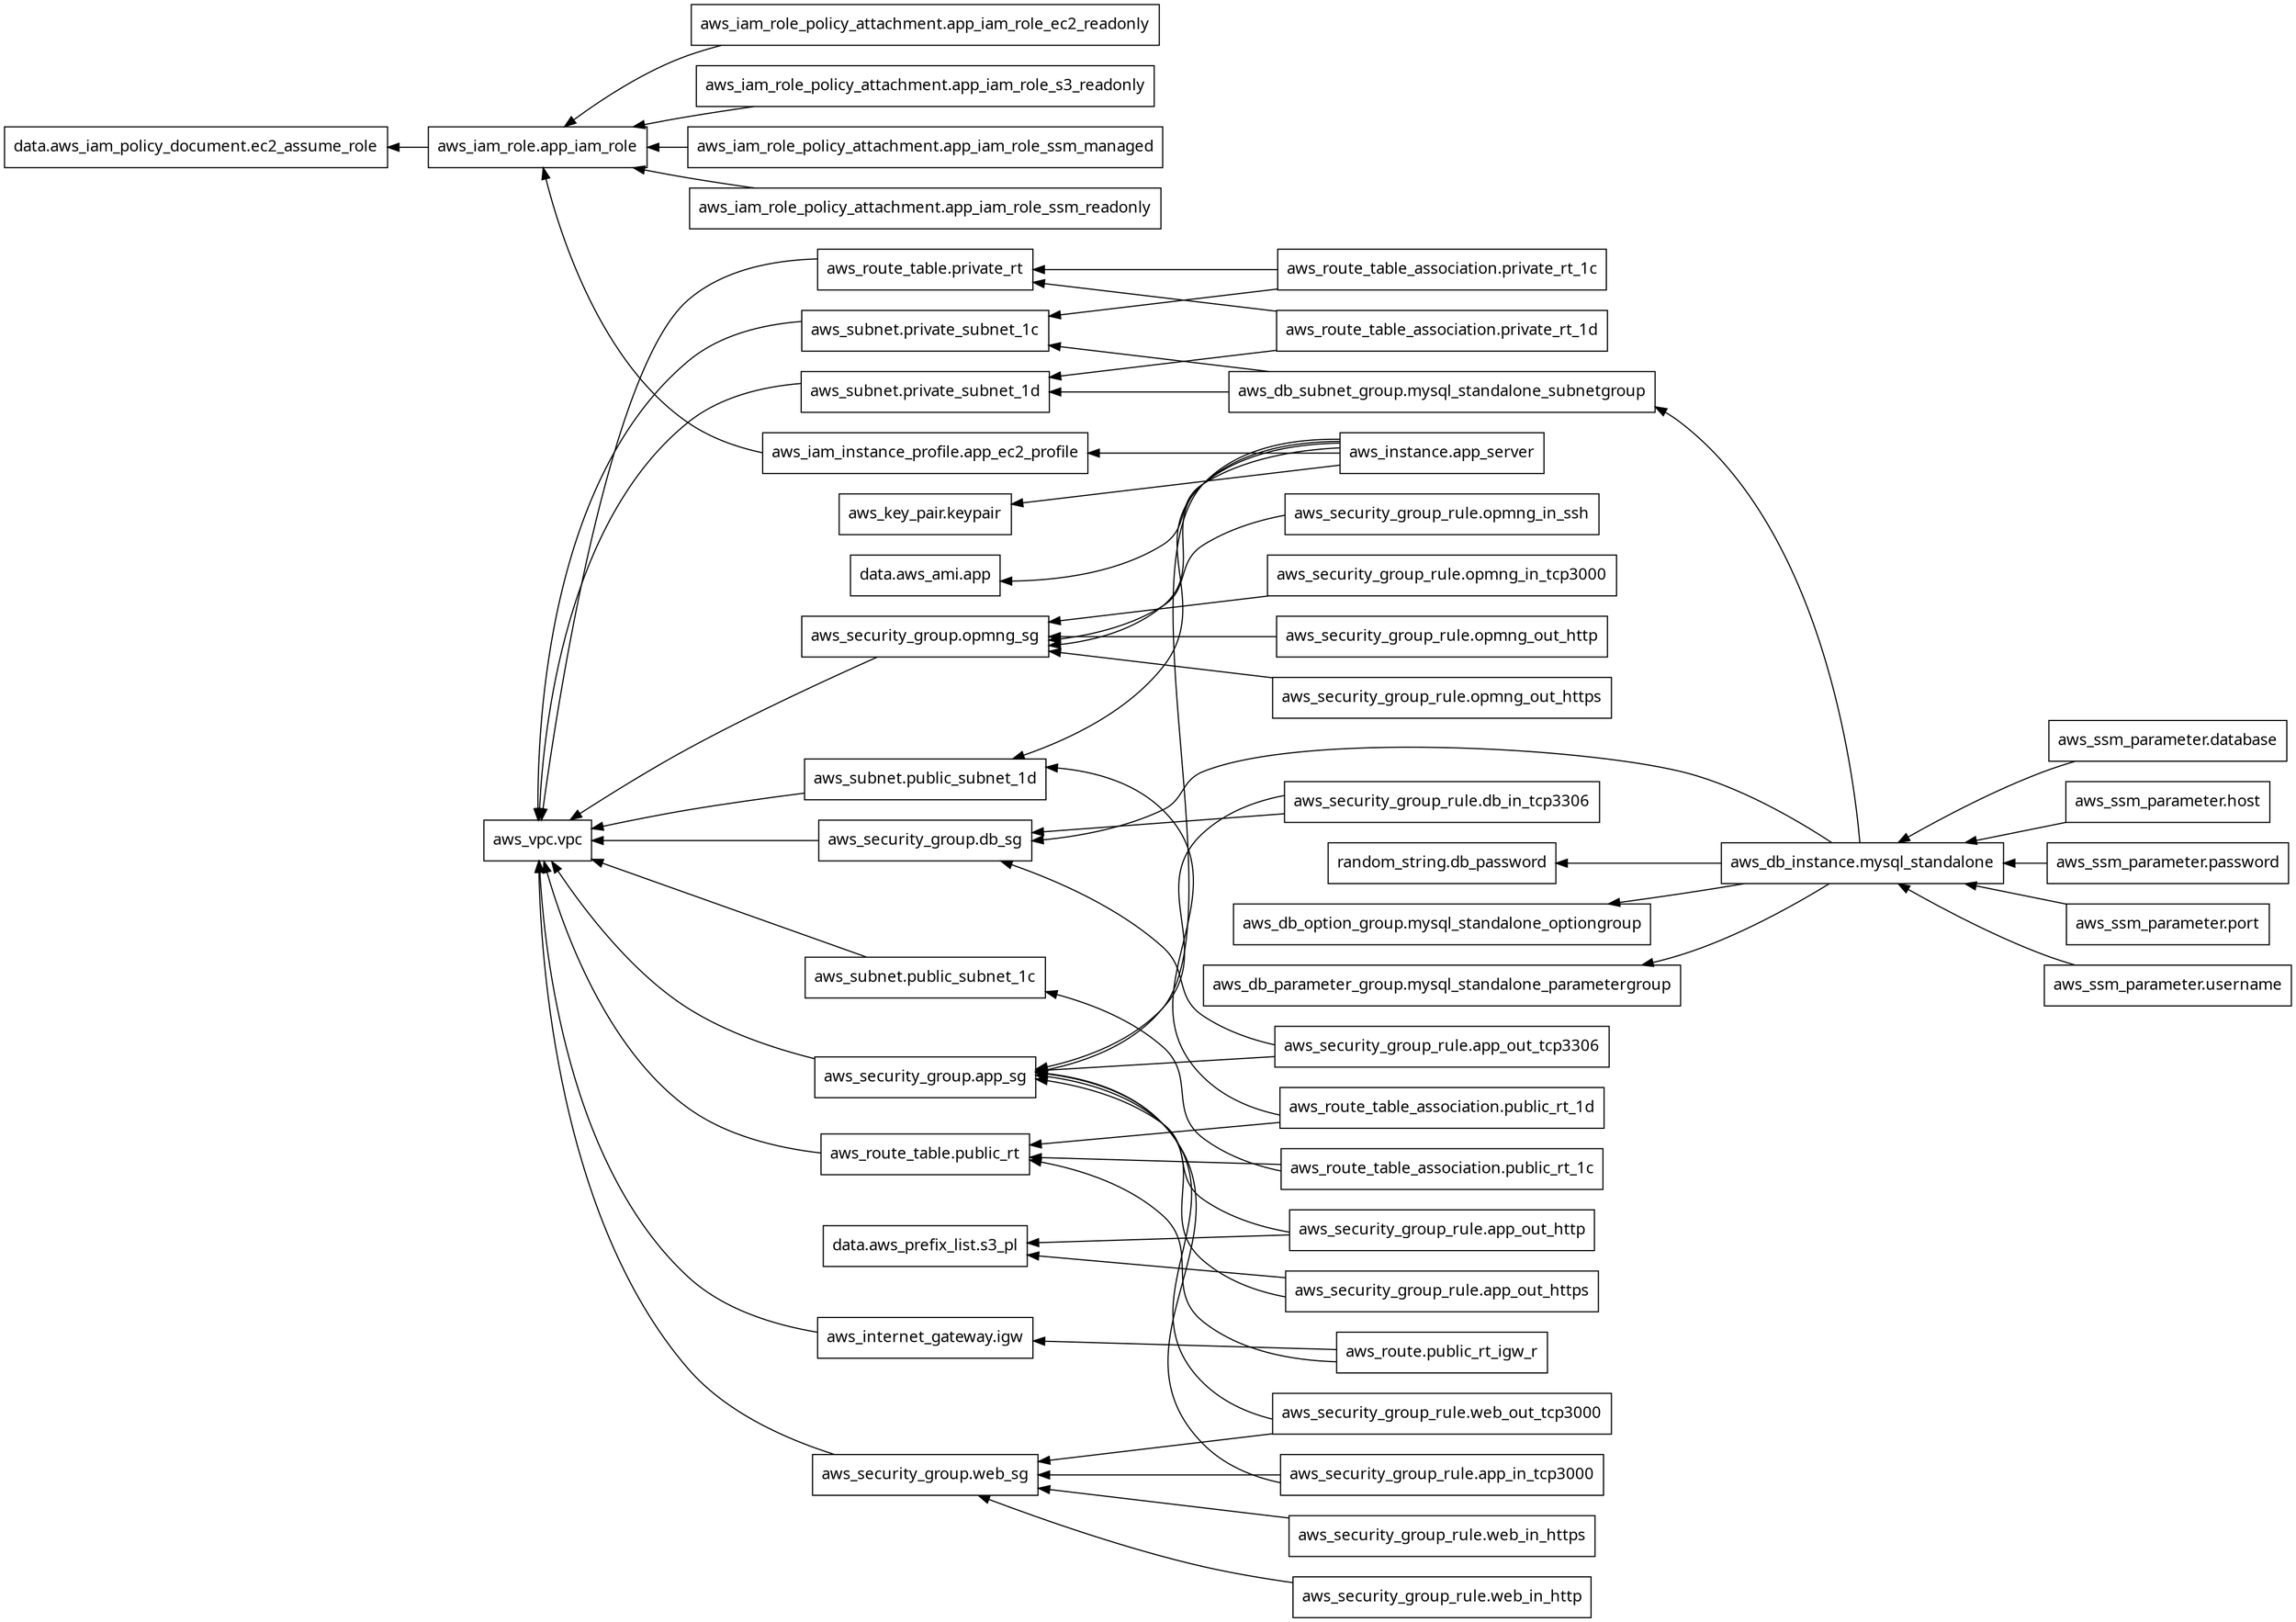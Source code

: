 digraph G {
  rankdir = "RL";
  node [shape = rect, fontname = "sans-serif"];
  "data.aws_ami.app" [label="data.aws_ami.app"];
  "data.aws_iam_policy_document.ec2_assume_role" [label="data.aws_iam_policy_document.ec2_assume_role"];
  "data.aws_prefix_list.s3_pl" [label="data.aws_prefix_list.s3_pl"];
  "aws_db_instance.mysql_standalone" [label="aws_db_instance.mysql_standalone"];
  "aws_db_option_group.mysql_standalone_optiongroup" [label="aws_db_option_group.mysql_standalone_optiongroup"];
  "aws_db_parameter_group.mysql_standalone_parametergroup" [label="aws_db_parameter_group.mysql_standalone_parametergroup"];
  "aws_db_subnet_group.mysql_standalone_subnetgroup" [label="aws_db_subnet_group.mysql_standalone_subnetgroup"];
  "aws_iam_instance_profile.app_ec2_profile" [label="aws_iam_instance_profile.app_ec2_profile"];
  "aws_iam_role.app_iam_role" [label="aws_iam_role.app_iam_role"];
  "aws_iam_role_policy_attachment.app_iam_role_ec2_readonly" [label="aws_iam_role_policy_attachment.app_iam_role_ec2_readonly"];
  "aws_iam_role_policy_attachment.app_iam_role_s3_readonly" [label="aws_iam_role_policy_attachment.app_iam_role_s3_readonly"];
  "aws_iam_role_policy_attachment.app_iam_role_ssm_managed" [label="aws_iam_role_policy_attachment.app_iam_role_ssm_managed"];
  "aws_iam_role_policy_attachment.app_iam_role_ssm_readonly" [label="aws_iam_role_policy_attachment.app_iam_role_ssm_readonly"];
  "aws_instance.app_server" [label="aws_instance.app_server"];
  "aws_internet_gateway.igw" [label="aws_internet_gateway.igw"];
  "aws_key_pair.keypair" [label="aws_key_pair.keypair"];
  "aws_route.public_rt_igw_r" [label="aws_route.public_rt_igw_r"];
  "aws_route_table.private_rt" [label="aws_route_table.private_rt"];
  "aws_route_table.public_rt" [label="aws_route_table.public_rt"];
  "aws_route_table_association.private_rt_1c" [label="aws_route_table_association.private_rt_1c"];
  "aws_route_table_association.private_rt_1d" [label="aws_route_table_association.private_rt_1d"];
  "aws_route_table_association.public_rt_1c" [label="aws_route_table_association.public_rt_1c"];
  "aws_route_table_association.public_rt_1d" [label="aws_route_table_association.public_rt_1d"];
  "aws_security_group.app_sg" [label="aws_security_group.app_sg"];
  "aws_security_group.db_sg" [label="aws_security_group.db_sg"];
  "aws_security_group.opmng_sg" [label="aws_security_group.opmng_sg"];
  "aws_security_group.web_sg" [label="aws_security_group.web_sg"];
  "aws_security_group_rule.app_in_tcp3000" [label="aws_security_group_rule.app_in_tcp3000"];
  "aws_security_group_rule.app_out_http" [label="aws_security_group_rule.app_out_http"];
  "aws_security_group_rule.app_out_https" [label="aws_security_group_rule.app_out_https"];
  "aws_security_group_rule.app_out_tcp3306" [label="aws_security_group_rule.app_out_tcp3306"];
  "aws_security_group_rule.db_in_tcp3306" [label="aws_security_group_rule.db_in_tcp3306"];
  "aws_security_group_rule.opmng_in_ssh" [label="aws_security_group_rule.opmng_in_ssh"];
  "aws_security_group_rule.opmng_in_tcp3000" [label="aws_security_group_rule.opmng_in_tcp3000"];
  "aws_security_group_rule.opmng_out_http" [label="aws_security_group_rule.opmng_out_http"];
  "aws_security_group_rule.opmng_out_https" [label="aws_security_group_rule.opmng_out_https"];
  "aws_security_group_rule.web_in_http" [label="aws_security_group_rule.web_in_http"];
  "aws_security_group_rule.web_in_https" [label="aws_security_group_rule.web_in_https"];
  "aws_security_group_rule.web_out_tcp3000" [label="aws_security_group_rule.web_out_tcp3000"];
  "aws_ssm_parameter.database" [label="aws_ssm_parameter.database"];
  "aws_ssm_parameter.host" [label="aws_ssm_parameter.host"];
  "aws_ssm_parameter.password" [label="aws_ssm_parameter.password"];
  "aws_ssm_parameter.port" [label="aws_ssm_parameter.port"];
  "aws_ssm_parameter.username" [label="aws_ssm_parameter.username"];
  "aws_subnet.private_subnet_1c" [label="aws_subnet.private_subnet_1c"];
  "aws_subnet.private_subnet_1d" [label="aws_subnet.private_subnet_1d"];
  "aws_subnet.public_subnet_1c" [label="aws_subnet.public_subnet_1c"];
  "aws_subnet.public_subnet_1d" [label="aws_subnet.public_subnet_1d"];
  "aws_vpc.vpc" [label="aws_vpc.vpc"];
  "random_string.db_password" [label="random_string.db_password"];
  "aws_db_instance.mysql_standalone" -> "aws_db_option_group.mysql_standalone_optiongroup";
  "aws_db_instance.mysql_standalone" -> "aws_db_parameter_group.mysql_standalone_parametergroup";
  "aws_db_instance.mysql_standalone" -> "aws_db_subnet_group.mysql_standalone_subnetgroup";
  "aws_db_instance.mysql_standalone" -> "aws_security_group.db_sg";
  "aws_db_instance.mysql_standalone" -> "random_string.db_password";
  "aws_db_subnet_group.mysql_standalone_subnetgroup" -> "aws_subnet.private_subnet_1c";
  "aws_db_subnet_group.mysql_standalone_subnetgroup" -> "aws_subnet.private_subnet_1d";
  "aws_iam_instance_profile.app_ec2_profile" -> "aws_iam_role.app_iam_role";
  "aws_iam_role.app_iam_role" -> "data.aws_iam_policy_document.ec2_assume_role";
  "aws_iam_role_policy_attachment.app_iam_role_ec2_readonly" -> "aws_iam_role.app_iam_role";
  "aws_iam_role_policy_attachment.app_iam_role_s3_readonly" -> "aws_iam_role.app_iam_role";
  "aws_iam_role_policy_attachment.app_iam_role_ssm_managed" -> "aws_iam_role.app_iam_role";
  "aws_iam_role_policy_attachment.app_iam_role_ssm_readonly" -> "aws_iam_role.app_iam_role";
  "aws_instance.app_server" -> "data.aws_ami.app";
  "aws_instance.app_server" -> "aws_iam_instance_profile.app_ec2_profile";
  "aws_instance.app_server" -> "aws_key_pair.keypair";
  "aws_instance.app_server" -> "aws_security_group.app_sg";
  "aws_instance.app_server" -> "aws_security_group.opmng_sg";
  "aws_instance.app_server" -> "aws_subnet.public_subnet_1d";
  "aws_internet_gateway.igw" -> "aws_vpc.vpc";
  "aws_route.public_rt_igw_r" -> "aws_internet_gateway.igw";
  "aws_route.public_rt_igw_r" -> "aws_route_table.public_rt";
  "aws_route_table.private_rt" -> "aws_vpc.vpc";
  "aws_route_table.public_rt" -> "aws_vpc.vpc";
  "aws_route_table_association.private_rt_1c" -> "aws_route_table.private_rt";
  "aws_route_table_association.private_rt_1c" -> "aws_subnet.private_subnet_1c";
  "aws_route_table_association.private_rt_1d" -> "aws_route_table.private_rt";
  "aws_route_table_association.private_rt_1d" -> "aws_subnet.private_subnet_1d";
  "aws_route_table_association.public_rt_1c" -> "aws_route_table.public_rt";
  "aws_route_table_association.public_rt_1c" -> "aws_subnet.public_subnet_1c";
  "aws_route_table_association.public_rt_1d" -> "aws_route_table.public_rt";
  "aws_route_table_association.public_rt_1d" -> "aws_subnet.public_subnet_1d";
  "aws_security_group.app_sg" -> "aws_vpc.vpc";
  "aws_security_group.db_sg" -> "aws_vpc.vpc";
  "aws_security_group.opmng_sg" -> "aws_vpc.vpc";
  "aws_security_group.web_sg" -> "aws_vpc.vpc";
  "aws_security_group_rule.app_in_tcp3000" -> "aws_security_group.app_sg";
  "aws_security_group_rule.app_in_tcp3000" -> "aws_security_group.web_sg";
  "aws_security_group_rule.app_out_http" -> "data.aws_prefix_list.s3_pl";
  "aws_security_group_rule.app_out_http" -> "aws_security_group.app_sg";
  "aws_security_group_rule.app_out_https" -> "data.aws_prefix_list.s3_pl";
  "aws_security_group_rule.app_out_https" -> "aws_security_group.app_sg";
  "aws_security_group_rule.app_out_tcp3306" -> "aws_security_group.app_sg";
  "aws_security_group_rule.app_out_tcp3306" -> "aws_security_group.db_sg";
  "aws_security_group_rule.db_in_tcp3306" -> "aws_security_group.app_sg";
  "aws_security_group_rule.db_in_tcp3306" -> "aws_security_group.db_sg";
  "aws_security_group_rule.opmng_in_ssh" -> "aws_security_group.opmng_sg";
  "aws_security_group_rule.opmng_in_tcp3000" -> "aws_security_group.opmng_sg";
  "aws_security_group_rule.opmng_out_http" -> "aws_security_group.opmng_sg";
  "aws_security_group_rule.opmng_out_https" -> "aws_security_group.opmng_sg";
  "aws_security_group_rule.web_in_http" -> "aws_security_group.web_sg";
  "aws_security_group_rule.web_in_https" -> "aws_security_group.web_sg";
  "aws_security_group_rule.web_out_tcp3000" -> "aws_security_group.app_sg";
  "aws_security_group_rule.web_out_tcp3000" -> "aws_security_group.web_sg";
  "aws_ssm_parameter.database" -> "aws_db_instance.mysql_standalone";
  "aws_ssm_parameter.host" -> "aws_db_instance.mysql_standalone";
  "aws_ssm_parameter.password" -> "aws_db_instance.mysql_standalone";
  "aws_ssm_parameter.port" -> "aws_db_instance.mysql_standalone";
  "aws_ssm_parameter.username" -> "aws_db_instance.mysql_standalone";
  "aws_subnet.private_subnet_1c" -> "aws_vpc.vpc";
  "aws_subnet.private_subnet_1d" -> "aws_vpc.vpc";
  "aws_subnet.public_subnet_1c" -> "aws_vpc.vpc";
  "aws_subnet.public_subnet_1d" -> "aws_vpc.vpc";
}

